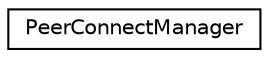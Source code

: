 digraph "Graphical Class Hierarchy"
{
  edge [fontname="Helvetica",fontsize="10",labelfontname="Helvetica",labelfontsize="10"];
  node [fontname="Helvetica",fontsize="10",shape=record];
  rankdir="LR";
  Node0 [label="PeerConnectManager",height=0.2,width=0.4,color="black", fillcolor="white", style="filled",URL="$class_peer_connect_manager.html",tooltip="Peer network manager class. It is is responnsible managing connectiona nd operation on peers..."];
}
